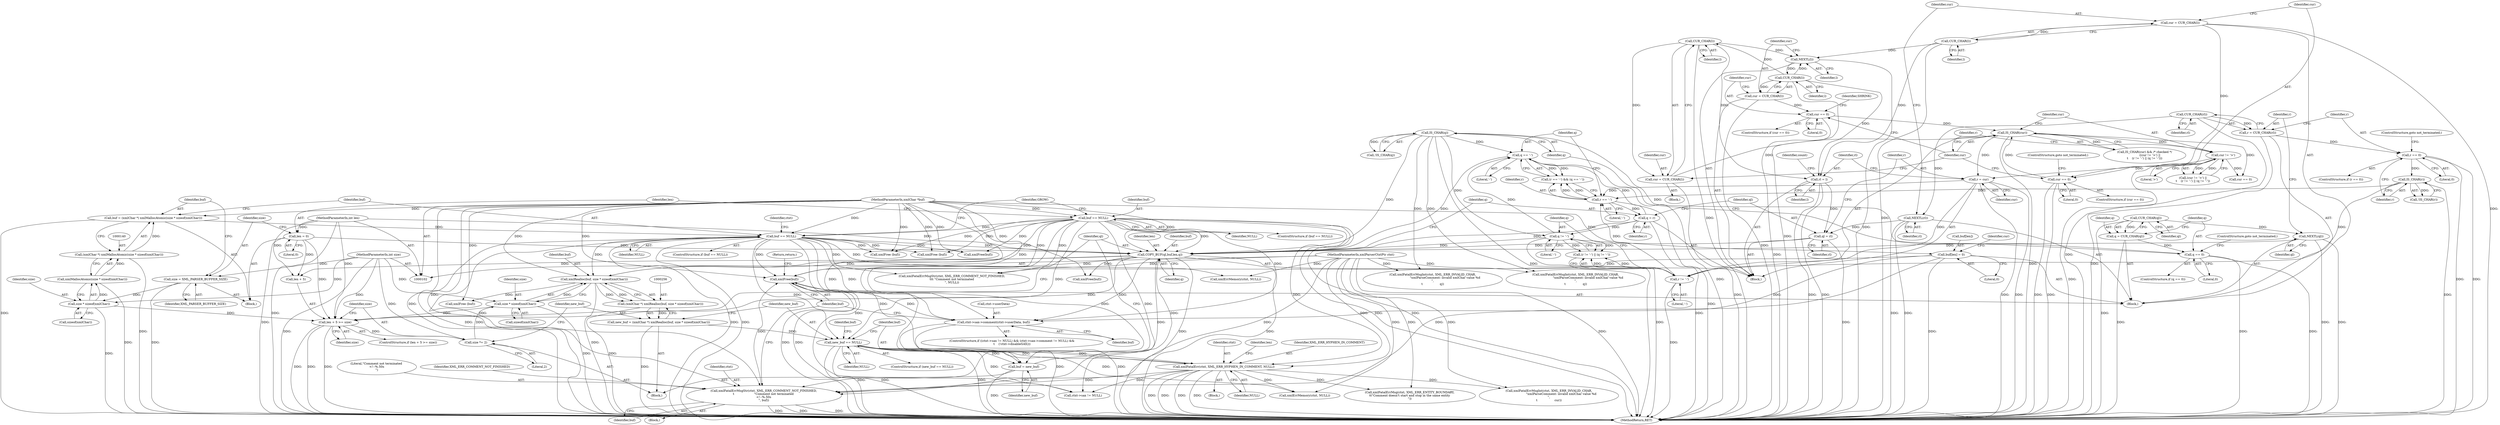 digraph "0_Chrome_d0947db40187f4708c58e64cbd6013faf9eddeed_9@pointer" {
"1000398" [label="(Call,xmlFree(buf))"];
"1000393" [label="(Call,ctxt->sax->comment(ctxt->userData, buf))"];
"1000332" [label="(Call,buf[len] = 0)"];
"1000104" [label="(MethodParameterIn,xmlChar *buf)"];
"1000147" [label="(Call,buf == NULL)"];
"1000137" [label="(Call,buf = (xmlChar *) xmlMallocAtomic(size * sizeof(xmlChar)))"];
"1000139" [label="(Call,(xmlChar *) xmlMallocAtomic(size * sizeof(xmlChar)))"];
"1000141" [label="(Call,xmlMallocAtomic(size * sizeof(xmlChar)))"];
"1000142" [label="(Call,size * sizeof(xmlChar))"];
"1000134" [label="(Call,size = XML_PARSER_BUFFER_SIZE)"];
"1000106" [label="(MethodParameterIn,int size)"];
"1000127" [label="(Call,buf == NULL)"];
"1000277" [label="(Call,COPY_BUF(ql,buf,len,q))"];
"1000285" [label="(Call,ql = rl)"];
"1000291" [label="(Call,rl = l)"];
"1000330" [label="(Call,CUR_CHAR(l))"];
"1000319" [label="(Call,CUR_CHAR(l))"];
"1000315" [label="(Call,NEXTL(l))"];
"1000206" [label="(Call,CUR_CHAR(l))"];
"1000202" [label="(Call,NEXTL(rl))"];
"1000182" [label="(Call,CUR_CHAR(rl))"];
"1000178" [label="(Call,NEXTL(ql))"];
"1000158" [label="(Call,CUR_CHAR(ql))"];
"1000274" [label="(Call,buf = new_buf)"];
"1000264" [label="(Call,new_buf == NULL)"];
"1000253" [label="(Call,new_buf = (xmlChar *) xmlRealloc(buf, size * sizeof(xmlChar)))"];
"1000255" [label="(Call,(xmlChar *) xmlRealloc(buf, size * sizeof(xmlChar)))"];
"1000257" [label="(Call,xmlRealloc(buf, size * sizeof(xmlChar)))"];
"1000259" [label="(Call,size * sizeof(xmlChar))"];
"1000250" [label="(Call,size *= 2)"];
"1000243" [label="(Call,len + 5 >= size)"];
"1000131" [label="(Call,len = 0)"];
"1000105" [label="(MethodParameterIn,int len)"];
"1000238" [label="(Call,xmlFatalErr(ctxt, XML_ERR_HYPHEN_IN_COMMENT, NULL))"];
"1000103" [label="(MethodParameterIn,xmlParserCtxtPtr ctxt)"];
"1000167" [label="(Call,IS_CHAR(q))"];
"1000161" [label="(Call,q == 0)"];
"1000156" [label="(Call,q = CUR_CHAR(ql))"];
"1000234" [label="(Call,q == '-')"];
"1000225" [label="(Call,q != '-')"];
"1000282" [label="(Call,q = r)"];
"1000231" [label="(Call,r == '-')"];
"1000222" [label="(Call,r != '-')"];
"1000288" [label="(Call,r = cur)"];
"1000215" [label="(Call,IS_CHAR(cur))"];
"1000209" [label="(Call,cur == 0)"];
"1000204" [label="(Call,cur = CUR_CHAR(l))"];
"1000328" [label="(Call,cur = CUR_CHAR(l))"];
"1000322" [label="(Call,cur == 0)"];
"1000317" [label="(Call,cur = CUR_CHAR(l))"];
"1000218" [label="(Call,cur != '>')"];
"1000191" [label="(Call,IS_CHAR(r))"];
"1000185" [label="(Call,r == 0)"];
"1000180" [label="(Call,r = CUR_CHAR(rl))"];
"1000342" [label="(Call,xmlFatalErrMsgStr(ctxt, XML_ERR_COMMENT_NOT_FINISHED,\n\t                     \"Comment not terminated \n<!--%.50s\n\", buf))"];
"1000265" [label="(Identifier,new_buf)"];
"1000326" [label="(Identifier,SHRINK)"];
"1000274" [label="(Call,buf = new_buf)"];
"1000199" [label="(Call,xmlFree (buf))"];
"1000243" [label="(Call,len + 5 >= size)"];
"1000235" [label="(Identifier,q)"];
"1000288" [label="(Call,r = cur)"];
"1000402" [label="(Call,xmlFatalErrMsgStr(ctxt, XML_ERR_COMMENT_NOT_FINISHED,\n\t\t\t \"Comment not terminated\n\", NULL))"];
"1000286" [label="(Identifier,ql)"];
"1000295" [label="(Identifier,count)"];
"1000180" [label="(Call,r = CUR_CHAR(rl))"];
"1000127" [label="(Call,buf == NULL)"];
"1000293" [label="(Identifier,l)"];
"1000207" [label="(Identifier,l)"];
"1000230" [label="(Call,(r == '-') && (q == '-'))"];
"1000191" [label="(Call,IS_CHAR(r))"];
"1000376" [label="(Call,ctxt->sax != NULL)"];
"1000254" [label="(Identifier,new_buf)"];
"1000137" [label="(Call,buf = (xmlChar *) xmlMallocAtomic(size * sizeof(xmlChar)))"];
"1000187" [label="(Literal,0)"];
"1000131" [label="(Call,len = 0)"];
"1000345" [label="(Literal,\"Comment not terminated \n<!--%.50s\n\")"];
"1000128" [label="(Identifier,buf)"];
"1000175" [label="(Call,xmlFree (buf))"];
"1000161" [label="(Call,q == 0)"];
"1000158" [label="(Call,CUR_CHAR(ql))"];
"1000336" [label="(Literal,0)"];
"1000218" [label="(Call,cur != '>')"];
"1000134" [label="(Call,size = XML_PARSER_BUFFER_SIZE)"];
"1000330" [label="(Call,CUR_CHAR(l))"];
"1000139" [label="(Call,(xmlChar *) xmlMallocAtomic(size * sizeof(xmlChar)))"];
"1000103" [label="(MethodParameterIn,xmlParserCtxtPtr ctxt)"];
"1000162" [label="(Identifier,q)"];
"1000104" [label="(MethodParameterIn,xmlChar *buf)"];
"1000188" [label="(ControlStructure,goto not_terminated;)"];
"1000290" [label="(Identifier,cur)"];
"1000285" [label="(Call,ql = rl)"];
"1000226" [label="(Identifier,q)"];
"1000206" [label="(Call,CUR_CHAR(l))"];
"1000277" [label="(Call,COPY_BUF(ql,buf,len,q))"];
"1000204" [label="(Call,cur = CUR_CHAR(l))"];
"1000182" [label="(Call,CUR_CHAR(rl))"];
"1000179" [label="(Identifier,ql)"];
"1000232" [label="(Identifier,r)"];
"1000136" [label="(Identifier,XML_PARSER_BUFFER_SIZE)"];
"1000144" [label="(Call,sizeof(xmlChar))"];
"1000266" [label="(Identifier,NULL)"];
"1000275" [label="(Identifier,buf)"];
"1000212" [label="(ControlStructure,goto not_terminated;)"];
"1000205" [label="(Identifier,cur)"];
"1000253" [label="(Call,new_buf = (xmlChar *) xmlRealloc(buf, size * sizeof(xmlChar)))"];
"1000236" [label="(Literal,'-')"];
"1000178" [label="(Call,NEXTL(ql))"];
"1000319" [label="(Call,CUR_CHAR(l))"];
"1000255" [label="(Call,(xmlChar *) xmlRealloc(buf, size * sizeof(xmlChar)))"];
"1000323" [label="(Identifier,cur)"];
"1000346" [label="(Identifier,buf)"];
"1000147" [label="(Call,buf == NULL)"];
"1000322" [label="(Call,cur == 0)"];
"1000227" [label="(Literal,'-')"];
"1000216" [label="(Identifier,cur)"];
"1000159" [label="(Identifier,ql)"];
"1000238" [label="(Call,xmlFatalErr(ctxt, XML_ERR_HYPHEN_IN_COMMENT, NULL))"];
"1000224" [label="(Literal,'-')"];
"1000231" [label="(Call,r == '-')"];
"1000259" [label="(Call,size * sizeof(xmlChar))"];
"1000222" [label="(Call,r != '-')"];
"1000353" [label="(Call,xmlFatalErrMsgInt(ctxt, XML_ERR_INVALID_CHAR,\n                          \"xmlParseComment: invalid xmlChar value %d\n\",\n\t                  cur))"];
"1000217" [label="(Call,(cur != '>') ||\n\t    (r != '-') || (q != '-'))"];
"1000344" [label="(Identifier,XML_ERR_COMMENT_NOT_FINISHED)"];
"1000280" [label="(Identifier,len)"];
"1000234" [label="(Call,q == '-')"];
"1000209" [label="(Call,cur == 0)"];
"1000329" [label="(Identifier,cur)"];
"1000393" [label="(Call,ctxt->sax->comment(ctxt->userData, buf))"];
"1000164" [label="(ControlStructure,goto not_terminated;)"];
"1000143" [label="(Identifier,size)"];
"1000160" [label="(ControlStructure,if (q == 0))"];
"1000126" [label="(ControlStructure,if (buf == NULL))"];
"1000132" [label="(Identifier,len)"];
"1000105" [label="(MethodParameterIn,int len)"];
"1000292" [label="(Identifier,rl)"];
"1000324" [label="(Literal,0)"];
"1000268" [label="(Call,xmlFree (buf))"];
"1000130" [label="(Block,)"];
"1000184" [label="(ControlStructure,if (r == 0))"];
"1000312" [label="(Call,xmlFree(buf))"];
"1000142" [label="(Call,size * sizeof(xmlChar))"];
"1000279" [label="(Identifier,buf)"];
"1000244" [label="(Call,len + 5)"];
"1000106" [label="(MethodParameterIn,int size)"];
"1000315" [label="(Call,NEXTL(l))"];
"1000332" [label="(Call,buf[len] = 0)"];
"1000151" [label="(Call,xmlErrMemory(ctxt, NULL))"];
"1000237" [label="(Block,)"];
"1000264" [label="(Call,new_buf == NULL)"];
"1000221" [label="(Call,(r != '-') || (q != '-'))"];
"1000166" [label="(Call,!IS_CHAR(q))"];
"1000325" [label="(Block,)"];
"1000270" [label="(Call,xmlErrMemory(ctxt, NULL))"];
"1000240" [label="(Identifier,XML_ERR_HYPHEN_IN_COMMENT)"];
"1000133" [label="(Literal,0)"];
"1000141" [label="(Call,xmlMallocAtomic(size * sizeof(xmlChar)))"];
"1000328" [label="(Call,cur = CUR_CHAR(l))"];
"1000276" [label="(Identifier,new_buf)"];
"1000407" [label="(Call,xmlFree(buf))"];
"1000129" [label="(Identifier,NULL)"];
"1000190" [label="(Call,!IS_CHAR(r))"];
"1000186" [label="(Identifier,r)"];
"1000342" [label="(Call,xmlFatalErrMsgStr(ctxt, XML_ERR_COMMENT_NOT_FINISHED,\n\t                     \"Comment not terminated \n<!--%.50s\n\", buf))"];
"1000208" [label="(ControlStructure,if (cur == 0))"];
"1000320" [label="(Identifier,l)"];
"1000156" [label="(Call,q = CUR_CHAR(ql))"];
"1000257" [label="(Call,xmlRealloc(buf, size * sizeof(xmlChar)))"];
"1000211" [label="(Literal,0)"];
"1000263" [label="(ControlStructure,if (new_buf == NULL))"];
"1000241" [label="(Identifier,NULL)"];
"1000400" [label="(Return,return;)"];
"1000239" [label="(Identifier,ctxt)"];
"1000192" [label="(Identifier,r)"];
"1000183" [label="(Identifier,rl)"];
"1000210" [label="(Identifier,cur)"];
"1000317" [label="(Call,cur = CUR_CHAR(l))"];
"1000107" [label="(Block,)"];
"1000214" [label="(Call,IS_CHAR(cur) && /* checked */\n           ((cur != '>') ||\n\t    (r != '-') || (q != '-')))"];
"1000185" [label="(Call,r == 0)"];
"1000203" [label="(Identifier,rl)"];
"1000252" [label="(Literal,2)"];
"1000233" [label="(Literal,'-')"];
"1000397" [label="(Identifier,buf)"];
"1000155" [label="(Identifier,GROW)"];
"1000202" [label="(Call,NEXTL(rl))"];
"1000316" [label="(Identifier,l)"];
"1000248" [label="(Block,)"];
"1000338" [label="(Call,cur == 0)"];
"1000146" [label="(ControlStructure,if (buf == NULL))"];
"1000399" [label="(Identifier,buf)"];
"1000343" [label="(Identifier,ctxt)"];
"1000283" [label="(Identifier,q)"];
"1000247" [label="(Identifier,size)"];
"1000394" [label="(Call,ctxt->userData)"];
"1000138" [label="(Identifier,buf)"];
"1000219" [label="(Identifier,cur)"];
"1000220" [label="(Literal,'>')"];
"1000410" [label="(MethodReturn,RET)"];
"1000170" [label="(Call,xmlFatalErrMsgInt(ctxt, XML_ERR_INVALID_CHAR,\n                          \"xmlParseComment: invalid xmlChar value %d\n\",\n\t                  q))"];
"1000291" [label="(Call,rl = l)"];
"1000163" [label="(Literal,0)"];
"1000223" [label="(Identifier,r)"];
"1000278" [label="(Identifier,ql)"];
"1000242" [label="(ControlStructure,if (len + 5 >= size))"];
"1000157" [label="(Identifier,q)"];
"1000167" [label="(Call,IS_CHAR(q))"];
"1000333" [label="(Call,buf[len])"];
"1000251" [label="(Identifier,size)"];
"1000194" [label="(Call,xmlFatalErrMsgInt(ctxt, XML_ERR_INVALID_CHAR,\n                          \"xmlParseComment: invalid xmlChar value %d\n\",\n\t                  q))"];
"1000225" [label="(Call,q != '-')"];
"1000369" [label="(Call,xmlFatalErrMsg(ctxt, XML_ERR_ENTITY_BOUNDARY,\n\t\t\"Comment doesn't start and stop in the same entity\n\"))"];
"1000284" [label="(Identifier,r)"];
"1000258" [label="(Identifier,buf)"];
"1000135" [label="(Identifier,size)"];
"1000260" [label="(Identifier,size)"];
"1000398" [label="(Call,xmlFree(buf))"];
"1000168" [label="(Identifier,q)"];
"1000152" [label="(Identifier,ctxt)"];
"1000318" [label="(Identifier,cur)"];
"1000281" [label="(Identifier,q)"];
"1000269" [label="(Identifier,buf)"];
"1000282" [label="(Call,q = r)"];
"1000149" [label="(Identifier,NULL)"];
"1000287" [label="(Identifier,rl)"];
"1000339" [label="(Identifier,cur)"];
"1000228" [label="(Block,)"];
"1000289" [label="(Identifier,r)"];
"1000181" [label="(Identifier,r)"];
"1000261" [label="(Call,sizeof(xmlChar))"];
"1000321" [label="(ControlStructure,if (cur == 0))"];
"1000245" [label="(Identifier,len)"];
"1000341" [label="(Block,)"];
"1000250" [label="(Call,size *= 2)"];
"1000148" [label="(Identifier,buf)"];
"1000331" [label="(Identifier,l)"];
"1000215" [label="(Call,IS_CHAR(cur))"];
"1000374" [label="(ControlStructure,if ((ctxt->sax != NULL) && (ctxt->sax->comment != NULL) &&\n\t    (!ctxt->disableSAX)))"];
"1000398" -> "1000107"  [label="AST: "];
"1000398" -> "1000399"  [label="CFG: "];
"1000399" -> "1000398"  [label="AST: "];
"1000400" -> "1000398"  [label="CFG: "];
"1000398" -> "1000410"  [label="DDG: "];
"1000398" -> "1000410"  [label="DDG: "];
"1000393" -> "1000398"  [label="DDG: "];
"1000332" -> "1000398"  [label="DDG: "];
"1000147" -> "1000398"  [label="DDG: "];
"1000277" -> "1000398"  [label="DDG: "];
"1000127" -> "1000398"  [label="DDG: "];
"1000342" -> "1000398"  [label="DDG: "];
"1000104" -> "1000398"  [label="DDG: "];
"1000393" -> "1000374"  [label="AST: "];
"1000393" -> "1000397"  [label="CFG: "];
"1000394" -> "1000393"  [label="AST: "];
"1000397" -> "1000393"  [label="AST: "];
"1000399" -> "1000393"  [label="CFG: "];
"1000393" -> "1000410"  [label="DDG: "];
"1000393" -> "1000410"  [label="DDG: "];
"1000332" -> "1000393"  [label="DDG: "];
"1000147" -> "1000393"  [label="DDG: "];
"1000127" -> "1000393"  [label="DDG: "];
"1000277" -> "1000393"  [label="DDG: "];
"1000104" -> "1000393"  [label="DDG: "];
"1000332" -> "1000107"  [label="AST: "];
"1000332" -> "1000336"  [label="CFG: "];
"1000333" -> "1000332"  [label="AST: "];
"1000336" -> "1000332"  [label="AST: "];
"1000339" -> "1000332"  [label="CFG: "];
"1000332" -> "1000410"  [label="DDG: "];
"1000104" -> "1000332"  [label="DDG: "];
"1000332" -> "1000342"  [label="DDG: "];
"1000104" -> "1000102"  [label="AST: "];
"1000104" -> "1000410"  [label="DDG: "];
"1000104" -> "1000127"  [label="DDG: "];
"1000104" -> "1000137"  [label="DDG: "];
"1000104" -> "1000147"  [label="DDG: "];
"1000104" -> "1000175"  [label="DDG: "];
"1000104" -> "1000199"  [label="DDG: "];
"1000104" -> "1000257"  [label="DDG: "];
"1000104" -> "1000268"  [label="DDG: "];
"1000104" -> "1000274"  [label="DDG: "];
"1000104" -> "1000277"  [label="DDG: "];
"1000104" -> "1000312"  [label="DDG: "];
"1000104" -> "1000342"  [label="DDG: "];
"1000104" -> "1000407"  [label="DDG: "];
"1000147" -> "1000146"  [label="AST: "];
"1000147" -> "1000149"  [label="CFG: "];
"1000148" -> "1000147"  [label="AST: "];
"1000149" -> "1000147"  [label="AST: "];
"1000152" -> "1000147"  [label="CFG: "];
"1000155" -> "1000147"  [label="CFG: "];
"1000147" -> "1000410"  [label="DDG: "];
"1000147" -> "1000410"  [label="DDG: "];
"1000147" -> "1000410"  [label="DDG: "];
"1000137" -> "1000147"  [label="DDG: "];
"1000127" -> "1000147"  [label="DDG: "];
"1000147" -> "1000151"  [label="DDG: "];
"1000147" -> "1000175"  [label="DDG: "];
"1000147" -> "1000199"  [label="DDG: "];
"1000147" -> "1000238"  [label="DDG: "];
"1000147" -> "1000257"  [label="DDG: "];
"1000147" -> "1000264"  [label="DDG: "];
"1000147" -> "1000277"  [label="DDG: "];
"1000147" -> "1000342"  [label="DDG: "];
"1000147" -> "1000376"  [label="DDG: "];
"1000147" -> "1000402"  [label="DDG: "];
"1000147" -> "1000407"  [label="DDG: "];
"1000137" -> "1000130"  [label="AST: "];
"1000137" -> "1000139"  [label="CFG: "];
"1000138" -> "1000137"  [label="AST: "];
"1000139" -> "1000137"  [label="AST: "];
"1000148" -> "1000137"  [label="CFG: "];
"1000137" -> "1000410"  [label="DDG: "];
"1000139" -> "1000137"  [label="DDG: "];
"1000139" -> "1000141"  [label="CFG: "];
"1000140" -> "1000139"  [label="AST: "];
"1000141" -> "1000139"  [label="AST: "];
"1000139" -> "1000410"  [label="DDG: "];
"1000141" -> "1000139"  [label="DDG: "];
"1000141" -> "1000142"  [label="CFG: "];
"1000142" -> "1000141"  [label="AST: "];
"1000141" -> "1000410"  [label="DDG: "];
"1000142" -> "1000141"  [label="DDG: "];
"1000142" -> "1000144"  [label="CFG: "];
"1000143" -> "1000142"  [label="AST: "];
"1000144" -> "1000142"  [label="AST: "];
"1000142" -> "1000410"  [label="DDG: "];
"1000134" -> "1000142"  [label="DDG: "];
"1000106" -> "1000142"  [label="DDG: "];
"1000142" -> "1000243"  [label="DDG: "];
"1000134" -> "1000130"  [label="AST: "];
"1000134" -> "1000136"  [label="CFG: "];
"1000135" -> "1000134"  [label="AST: "];
"1000136" -> "1000134"  [label="AST: "];
"1000138" -> "1000134"  [label="CFG: "];
"1000134" -> "1000410"  [label="DDG: "];
"1000106" -> "1000134"  [label="DDG: "];
"1000106" -> "1000102"  [label="AST: "];
"1000106" -> "1000410"  [label="DDG: "];
"1000106" -> "1000243"  [label="DDG: "];
"1000106" -> "1000250"  [label="DDG: "];
"1000106" -> "1000259"  [label="DDG: "];
"1000127" -> "1000126"  [label="AST: "];
"1000127" -> "1000129"  [label="CFG: "];
"1000128" -> "1000127"  [label="AST: "];
"1000129" -> "1000127"  [label="AST: "];
"1000132" -> "1000127"  [label="CFG: "];
"1000155" -> "1000127"  [label="CFG: "];
"1000127" -> "1000410"  [label="DDG: "];
"1000127" -> "1000410"  [label="DDG: "];
"1000127" -> "1000175"  [label="DDG: "];
"1000127" -> "1000199"  [label="DDG: "];
"1000127" -> "1000238"  [label="DDG: "];
"1000127" -> "1000257"  [label="DDG: "];
"1000127" -> "1000264"  [label="DDG: "];
"1000127" -> "1000277"  [label="DDG: "];
"1000127" -> "1000342"  [label="DDG: "];
"1000127" -> "1000376"  [label="DDG: "];
"1000127" -> "1000402"  [label="DDG: "];
"1000127" -> "1000407"  [label="DDG: "];
"1000277" -> "1000228"  [label="AST: "];
"1000277" -> "1000281"  [label="CFG: "];
"1000278" -> "1000277"  [label="AST: "];
"1000279" -> "1000277"  [label="AST: "];
"1000280" -> "1000277"  [label="AST: "];
"1000281" -> "1000277"  [label="AST: "];
"1000283" -> "1000277"  [label="CFG: "];
"1000277" -> "1000410"  [label="DDG: "];
"1000277" -> "1000410"  [label="DDG: "];
"1000277" -> "1000243"  [label="DDG: "];
"1000277" -> "1000244"  [label="DDG: "];
"1000277" -> "1000257"  [label="DDG: "];
"1000285" -> "1000277"  [label="DDG: "];
"1000178" -> "1000277"  [label="DDG: "];
"1000274" -> "1000277"  [label="DDG: "];
"1000105" -> "1000277"  [label="DDG: "];
"1000131" -> "1000277"  [label="DDG: "];
"1000167" -> "1000277"  [label="DDG: "];
"1000234" -> "1000277"  [label="DDG: "];
"1000225" -> "1000277"  [label="DDG: "];
"1000282" -> "1000277"  [label="DDG: "];
"1000277" -> "1000312"  [label="DDG: "];
"1000277" -> "1000342"  [label="DDG: "];
"1000285" -> "1000228"  [label="AST: "];
"1000285" -> "1000287"  [label="CFG: "];
"1000286" -> "1000285"  [label="AST: "];
"1000287" -> "1000285"  [label="AST: "];
"1000289" -> "1000285"  [label="CFG: "];
"1000285" -> "1000410"  [label="DDG: "];
"1000291" -> "1000285"  [label="DDG: "];
"1000202" -> "1000285"  [label="DDG: "];
"1000291" -> "1000228"  [label="AST: "];
"1000291" -> "1000293"  [label="CFG: "];
"1000292" -> "1000291"  [label="AST: "];
"1000293" -> "1000291"  [label="AST: "];
"1000295" -> "1000291"  [label="CFG: "];
"1000291" -> "1000410"  [label="DDG: "];
"1000291" -> "1000410"  [label="DDG: "];
"1000330" -> "1000291"  [label="DDG: "];
"1000206" -> "1000291"  [label="DDG: "];
"1000319" -> "1000291"  [label="DDG: "];
"1000330" -> "1000328"  [label="AST: "];
"1000330" -> "1000331"  [label="CFG: "];
"1000331" -> "1000330"  [label="AST: "];
"1000328" -> "1000330"  [label="CFG: "];
"1000330" -> "1000410"  [label="DDG: "];
"1000330" -> "1000315"  [label="DDG: "];
"1000330" -> "1000328"  [label="DDG: "];
"1000319" -> "1000330"  [label="DDG: "];
"1000319" -> "1000317"  [label="AST: "];
"1000319" -> "1000320"  [label="CFG: "];
"1000320" -> "1000319"  [label="AST: "];
"1000317" -> "1000319"  [label="CFG: "];
"1000319" -> "1000410"  [label="DDG: "];
"1000319" -> "1000315"  [label="DDG: "];
"1000319" -> "1000317"  [label="DDG: "];
"1000315" -> "1000319"  [label="DDG: "];
"1000315" -> "1000228"  [label="AST: "];
"1000315" -> "1000316"  [label="CFG: "];
"1000316" -> "1000315"  [label="AST: "];
"1000318" -> "1000315"  [label="CFG: "];
"1000315" -> "1000410"  [label="DDG: "];
"1000206" -> "1000315"  [label="DDG: "];
"1000206" -> "1000204"  [label="AST: "];
"1000206" -> "1000207"  [label="CFG: "];
"1000207" -> "1000206"  [label="AST: "];
"1000204" -> "1000206"  [label="CFG: "];
"1000206" -> "1000410"  [label="DDG: "];
"1000206" -> "1000204"  [label="DDG: "];
"1000202" -> "1000107"  [label="AST: "];
"1000202" -> "1000203"  [label="CFG: "];
"1000203" -> "1000202"  [label="AST: "];
"1000205" -> "1000202"  [label="CFG: "];
"1000202" -> "1000410"  [label="DDG: "];
"1000202" -> "1000410"  [label="DDG: "];
"1000182" -> "1000202"  [label="DDG: "];
"1000182" -> "1000180"  [label="AST: "];
"1000182" -> "1000183"  [label="CFG: "];
"1000183" -> "1000182"  [label="AST: "];
"1000180" -> "1000182"  [label="CFG: "];
"1000182" -> "1000410"  [label="DDG: "];
"1000182" -> "1000180"  [label="DDG: "];
"1000178" -> "1000107"  [label="AST: "];
"1000178" -> "1000179"  [label="CFG: "];
"1000179" -> "1000178"  [label="AST: "];
"1000181" -> "1000178"  [label="CFG: "];
"1000178" -> "1000410"  [label="DDG: "];
"1000178" -> "1000410"  [label="DDG: "];
"1000158" -> "1000178"  [label="DDG: "];
"1000158" -> "1000156"  [label="AST: "];
"1000158" -> "1000159"  [label="CFG: "];
"1000159" -> "1000158"  [label="AST: "];
"1000156" -> "1000158"  [label="CFG: "];
"1000158" -> "1000410"  [label="DDG: "];
"1000158" -> "1000156"  [label="DDG: "];
"1000274" -> "1000248"  [label="AST: "];
"1000274" -> "1000276"  [label="CFG: "];
"1000275" -> "1000274"  [label="AST: "];
"1000276" -> "1000274"  [label="AST: "];
"1000278" -> "1000274"  [label="CFG: "];
"1000274" -> "1000410"  [label="DDG: "];
"1000264" -> "1000274"  [label="DDG: "];
"1000264" -> "1000263"  [label="AST: "];
"1000264" -> "1000266"  [label="CFG: "];
"1000265" -> "1000264"  [label="AST: "];
"1000266" -> "1000264"  [label="AST: "];
"1000269" -> "1000264"  [label="CFG: "];
"1000275" -> "1000264"  [label="CFG: "];
"1000264" -> "1000410"  [label="DDG: "];
"1000264" -> "1000410"  [label="DDG: "];
"1000264" -> "1000410"  [label="DDG: "];
"1000264" -> "1000238"  [label="DDG: "];
"1000253" -> "1000264"  [label="DDG: "];
"1000238" -> "1000264"  [label="DDG: "];
"1000264" -> "1000270"  [label="DDG: "];
"1000264" -> "1000376"  [label="DDG: "];
"1000253" -> "1000248"  [label="AST: "];
"1000253" -> "1000255"  [label="CFG: "];
"1000254" -> "1000253"  [label="AST: "];
"1000255" -> "1000253"  [label="AST: "];
"1000265" -> "1000253"  [label="CFG: "];
"1000253" -> "1000410"  [label="DDG: "];
"1000255" -> "1000253"  [label="DDG: "];
"1000255" -> "1000257"  [label="CFG: "];
"1000256" -> "1000255"  [label="AST: "];
"1000257" -> "1000255"  [label="AST: "];
"1000255" -> "1000410"  [label="DDG: "];
"1000257" -> "1000255"  [label="DDG: "];
"1000257" -> "1000255"  [label="DDG: "];
"1000257" -> "1000259"  [label="CFG: "];
"1000258" -> "1000257"  [label="AST: "];
"1000259" -> "1000257"  [label="AST: "];
"1000257" -> "1000410"  [label="DDG: "];
"1000259" -> "1000257"  [label="DDG: "];
"1000257" -> "1000268"  [label="DDG: "];
"1000259" -> "1000261"  [label="CFG: "];
"1000260" -> "1000259"  [label="AST: "];
"1000261" -> "1000259"  [label="AST: "];
"1000259" -> "1000410"  [label="DDG: "];
"1000259" -> "1000243"  [label="DDG: "];
"1000250" -> "1000259"  [label="DDG: "];
"1000250" -> "1000248"  [label="AST: "];
"1000250" -> "1000252"  [label="CFG: "];
"1000251" -> "1000250"  [label="AST: "];
"1000252" -> "1000250"  [label="AST: "];
"1000254" -> "1000250"  [label="CFG: "];
"1000243" -> "1000250"  [label="DDG: "];
"1000243" -> "1000242"  [label="AST: "];
"1000243" -> "1000247"  [label="CFG: "];
"1000244" -> "1000243"  [label="AST: "];
"1000247" -> "1000243"  [label="AST: "];
"1000251" -> "1000243"  [label="CFG: "];
"1000278" -> "1000243"  [label="CFG: "];
"1000243" -> "1000410"  [label="DDG: "];
"1000243" -> "1000410"  [label="DDG: "];
"1000243" -> "1000410"  [label="DDG: "];
"1000131" -> "1000243"  [label="DDG: "];
"1000105" -> "1000243"  [label="DDG: "];
"1000131" -> "1000130"  [label="AST: "];
"1000131" -> "1000133"  [label="CFG: "];
"1000132" -> "1000131"  [label="AST: "];
"1000133" -> "1000131"  [label="AST: "];
"1000135" -> "1000131"  [label="CFG: "];
"1000131" -> "1000410"  [label="DDG: "];
"1000105" -> "1000131"  [label="DDG: "];
"1000131" -> "1000244"  [label="DDG: "];
"1000105" -> "1000102"  [label="AST: "];
"1000105" -> "1000410"  [label="DDG: "];
"1000105" -> "1000244"  [label="DDG: "];
"1000238" -> "1000237"  [label="AST: "];
"1000238" -> "1000241"  [label="CFG: "];
"1000239" -> "1000238"  [label="AST: "];
"1000240" -> "1000238"  [label="AST: "];
"1000241" -> "1000238"  [label="AST: "];
"1000245" -> "1000238"  [label="CFG: "];
"1000238" -> "1000410"  [label="DDG: "];
"1000238" -> "1000410"  [label="DDG: "];
"1000238" -> "1000410"  [label="DDG: "];
"1000238" -> "1000410"  [label="DDG: "];
"1000103" -> "1000238"  [label="DDG: "];
"1000238" -> "1000270"  [label="DDG: "];
"1000238" -> "1000342"  [label="DDG: "];
"1000238" -> "1000353"  [label="DDG: "];
"1000238" -> "1000369"  [label="DDG: "];
"1000238" -> "1000376"  [label="DDG: "];
"1000103" -> "1000102"  [label="AST: "];
"1000103" -> "1000410"  [label="DDG: "];
"1000103" -> "1000151"  [label="DDG: "];
"1000103" -> "1000170"  [label="DDG: "];
"1000103" -> "1000194"  [label="DDG: "];
"1000103" -> "1000270"  [label="DDG: "];
"1000103" -> "1000342"  [label="DDG: "];
"1000103" -> "1000353"  [label="DDG: "];
"1000103" -> "1000369"  [label="DDG: "];
"1000103" -> "1000402"  [label="DDG: "];
"1000167" -> "1000166"  [label="AST: "];
"1000167" -> "1000168"  [label="CFG: "];
"1000168" -> "1000167"  [label="AST: "];
"1000166" -> "1000167"  [label="CFG: "];
"1000167" -> "1000410"  [label="DDG: "];
"1000167" -> "1000166"  [label="DDG: "];
"1000161" -> "1000167"  [label="DDG: "];
"1000167" -> "1000170"  [label="DDG: "];
"1000167" -> "1000194"  [label="DDG: "];
"1000167" -> "1000225"  [label="DDG: "];
"1000167" -> "1000234"  [label="DDG: "];
"1000161" -> "1000160"  [label="AST: "];
"1000161" -> "1000163"  [label="CFG: "];
"1000162" -> "1000161"  [label="AST: "];
"1000163" -> "1000161"  [label="AST: "];
"1000164" -> "1000161"  [label="CFG: "];
"1000168" -> "1000161"  [label="CFG: "];
"1000161" -> "1000410"  [label="DDG: "];
"1000161" -> "1000410"  [label="DDG: "];
"1000156" -> "1000161"  [label="DDG: "];
"1000156" -> "1000107"  [label="AST: "];
"1000157" -> "1000156"  [label="AST: "];
"1000162" -> "1000156"  [label="CFG: "];
"1000156" -> "1000410"  [label="DDG: "];
"1000234" -> "1000230"  [label="AST: "];
"1000234" -> "1000236"  [label="CFG: "];
"1000235" -> "1000234"  [label="AST: "];
"1000236" -> "1000234"  [label="AST: "];
"1000230" -> "1000234"  [label="CFG: "];
"1000234" -> "1000410"  [label="DDG: "];
"1000234" -> "1000230"  [label="DDG: "];
"1000234" -> "1000230"  [label="DDG: "];
"1000225" -> "1000234"  [label="DDG: "];
"1000282" -> "1000234"  [label="DDG: "];
"1000225" -> "1000221"  [label="AST: "];
"1000225" -> "1000227"  [label="CFG: "];
"1000226" -> "1000225"  [label="AST: "];
"1000227" -> "1000225"  [label="AST: "];
"1000221" -> "1000225"  [label="CFG: "];
"1000225" -> "1000410"  [label="DDG: "];
"1000225" -> "1000221"  [label="DDG: "];
"1000225" -> "1000221"  [label="DDG: "];
"1000282" -> "1000225"  [label="DDG: "];
"1000282" -> "1000228"  [label="AST: "];
"1000282" -> "1000284"  [label="CFG: "];
"1000283" -> "1000282"  [label="AST: "];
"1000284" -> "1000282"  [label="AST: "];
"1000286" -> "1000282"  [label="CFG: "];
"1000282" -> "1000410"  [label="DDG: "];
"1000231" -> "1000282"  [label="DDG: "];
"1000231" -> "1000230"  [label="AST: "];
"1000231" -> "1000233"  [label="CFG: "];
"1000232" -> "1000231"  [label="AST: "];
"1000233" -> "1000231"  [label="AST: "];
"1000235" -> "1000231"  [label="CFG: "];
"1000230" -> "1000231"  [label="CFG: "];
"1000231" -> "1000410"  [label="DDG: "];
"1000231" -> "1000230"  [label="DDG: "];
"1000231" -> "1000230"  [label="DDG: "];
"1000222" -> "1000231"  [label="DDG: "];
"1000288" -> "1000231"  [label="DDG: "];
"1000191" -> "1000231"  [label="DDG: "];
"1000222" -> "1000221"  [label="AST: "];
"1000222" -> "1000224"  [label="CFG: "];
"1000223" -> "1000222"  [label="AST: "];
"1000224" -> "1000222"  [label="AST: "];
"1000226" -> "1000222"  [label="CFG: "];
"1000221" -> "1000222"  [label="CFG: "];
"1000222" -> "1000410"  [label="DDG: "];
"1000222" -> "1000221"  [label="DDG: "];
"1000222" -> "1000221"  [label="DDG: "];
"1000288" -> "1000222"  [label="DDG: "];
"1000191" -> "1000222"  [label="DDG: "];
"1000288" -> "1000228"  [label="AST: "];
"1000288" -> "1000290"  [label="CFG: "];
"1000289" -> "1000288"  [label="AST: "];
"1000290" -> "1000288"  [label="AST: "];
"1000292" -> "1000288"  [label="CFG: "];
"1000288" -> "1000410"  [label="DDG: "];
"1000288" -> "1000410"  [label="DDG: "];
"1000215" -> "1000288"  [label="DDG: "];
"1000218" -> "1000288"  [label="DDG: "];
"1000215" -> "1000214"  [label="AST: "];
"1000215" -> "1000216"  [label="CFG: "];
"1000216" -> "1000215"  [label="AST: "];
"1000219" -> "1000215"  [label="CFG: "];
"1000214" -> "1000215"  [label="CFG: "];
"1000215" -> "1000410"  [label="DDG: "];
"1000215" -> "1000214"  [label="DDG: "];
"1000209" -> "1000215"  [label="DDG: "];
"1000328" -> "1000215"  [label="DDG: "];
"1000322" -> "1000215"  [label="DDG: "];
"1000215" -> "1000218"  [label="DDG: "];
"1000215" -> "1000338"  [label="DDG: "];
"1000209" -> "1000208"  [label="AST: "];
"1000209" -> "1000211"  [label="CFG: "];
"1000210" -> "1000209"  [label="AST: "];
"1000211" -> "1000209"  [label="AST: "];
"1000212" -> "1000209"  [label="CFG: "];
"1000216" -> "1000209"  [label="CFG: "];
"1000209" -> "1000410"  [label="DDG: "];
"1000209" -> "1000410"  [label="DDG: "];
"1000204" -> "1000209"  [label="DDG: "];
"1000204" -> "1000107"  [label="AST: "];
"1000205" -> "1000204"  [label="AST: "];
"1000210" -> "1000204"  [label="CFG: "];
"1000204" -> "1000410"  [label="DDG: "];
"1000328" -> "1000325"  [label="AST: "];
"1000329" -> "1000328"  [label="AST: "];
"1000216" -> "1000328"  [label="CFG: "];
"1000328" -> "1000410"  [label="DDG: "];
"1000322" -> "1000321"  [label="AST: "];
"1000322" -> "1000324"  [label="CFG: "];
"1000323" -> "1000322"  [label="AST: "];
"1000324" -> "1000322"  [label="AST: "];
"1000216" -> "1000322"  [label="CFG: "];
"1000326" -> "1000322"  [label="CFG: "];
"1000322" -> "1000410"  [label="DDG: "];
"1000317" -> "1000322"  [label="DDG: "];
"1000317" -> "1000228"  [label="AST: "];
"1000318" -> "1000317"  [label="AST: "];
"1000323" -> "1000317"  [label="CFG: "];
"1000317" -> "1000410"  [label="DDG: "];
"1000218" -> "1000217"  [label="AST: "];
"1000218" -> "1000220"  [label="CFG: "];
"1000219" -> "1000218"  [label="AST: "];
"1000220" -> "1000218"  [label="AST: "];
"1000223" -> "1000218"  [label="CFG: "];
"1000217" -> "1000218"  [label="CFG: "];
"1000218" -> "1000410"  [label="DDG: "];
"1000218" -> "1000217"  [label="DDG: "];
"1000218" -> "1000217"  [label="DDG: "];
"1000218" -> "1000338"  [label="DDG: "];
"1000191" -> "1000190"  [label="AST: "];
"1000191" -> "1000192"  [label="CFG: "];
"1000192" -> "1000191"  [label="AST: "];
"1000190" -> "1000191"  [label="CFG: "];
"1000191" -> "1000410"  [label="DDG: "];
"1000191" -> "1000190"  [label="DDG: "];
"1000185" -> "1000191"  [label="DDG: "];
"1000185" -> "1000184"  [label="AST: "];
"1000185" -> "1000187"  [label="CFG: "];
"1000186" -> "1000185"  [label="AST: "];
"1000187" -> "1000185"  [label="AST: "];
"1000188" -> "1000185"  [label="CFG: "];
"1000192" -> "1000185"  [label="CFG: "];
"1000185" -> "1000410"  [label="DDG: "];
"1000185" -> "1000410"  [label="DDG: "];
"1000180" -> "1000185"  [label="DDG: "];
"1000180" -> "1000107"  [label="AST: "];
"1000181" -> "1000180"  [label="AST: "];
"1000186" -> "1000180"  [label="CFG: "];
"1000180" -> "1000410"  [label="DDG: "];
"1000342" -> "1000341"  [label="AST: "];
"1000342" -> "1000346"  [label="CFG: "];
"1000343" -> "1000342"  [label="AST: "];
"1000344" -> "1000342"  [label="AST: "];
"1000345" -> "1000342"  [label="AST: "];
"1000346" -> "1000342"  [label="AST: "];
"1000399" -> "1000342"  [label="CFG: "];
"1000342" -> "1000410"  [label="DDG: "];
"1000342" -> "1000410"  [label="DDG: "];
"1000342" -> "1000410"  [label="DDG: "];
}
